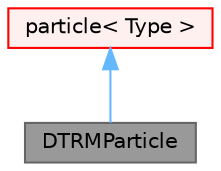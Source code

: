 digraph "DTRMParticle"
{
 // LATEX_PDF_SIZE
  bgcolor="transparent";
  edge [fontname=Helvetica,fontsize=10,labelfontname=Helvetica,labelfontsize=10];
  node [fontname=Helvetica,fontsize=10,shape=box,height=0.2,width=0.4];
  Node1 [id="Node000001",label="DTRMParticle",height=0.2,width=0.4,color="gray40", fillcolor="grey60", style="filled", fontcolor="black",tooltip="Discrete Transfer Radiation Model (DTRM) particle."];
  Node2 -> Node1 [id="edge1_Node000001_Node000002",dir="back",color="steelblue1",style="solid",tooltip=" "];
  Node2 [id="Node000002",label="particle\< Type \>",height=0.2,width=0.4,color="red", fillcolor="#FFF0F0", style="filled",URL="$classFoam_1_1particle.html",tooltip="Base particle class."];
}
